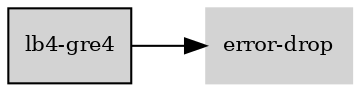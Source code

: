 digraph "lb4_gre4_subgraph" {
  rankdir=LR;
  node [shape=box, style=filled, fontsize=10, color=lightgray, fontcolor=black, fillcolor=lightgray];
  "lb4-gre4" [color=black, fontcolor=black, fillcolor=lightgray];
  edge [fontsize=8];
  "lb4-gre4" -> "error-drop";
}
